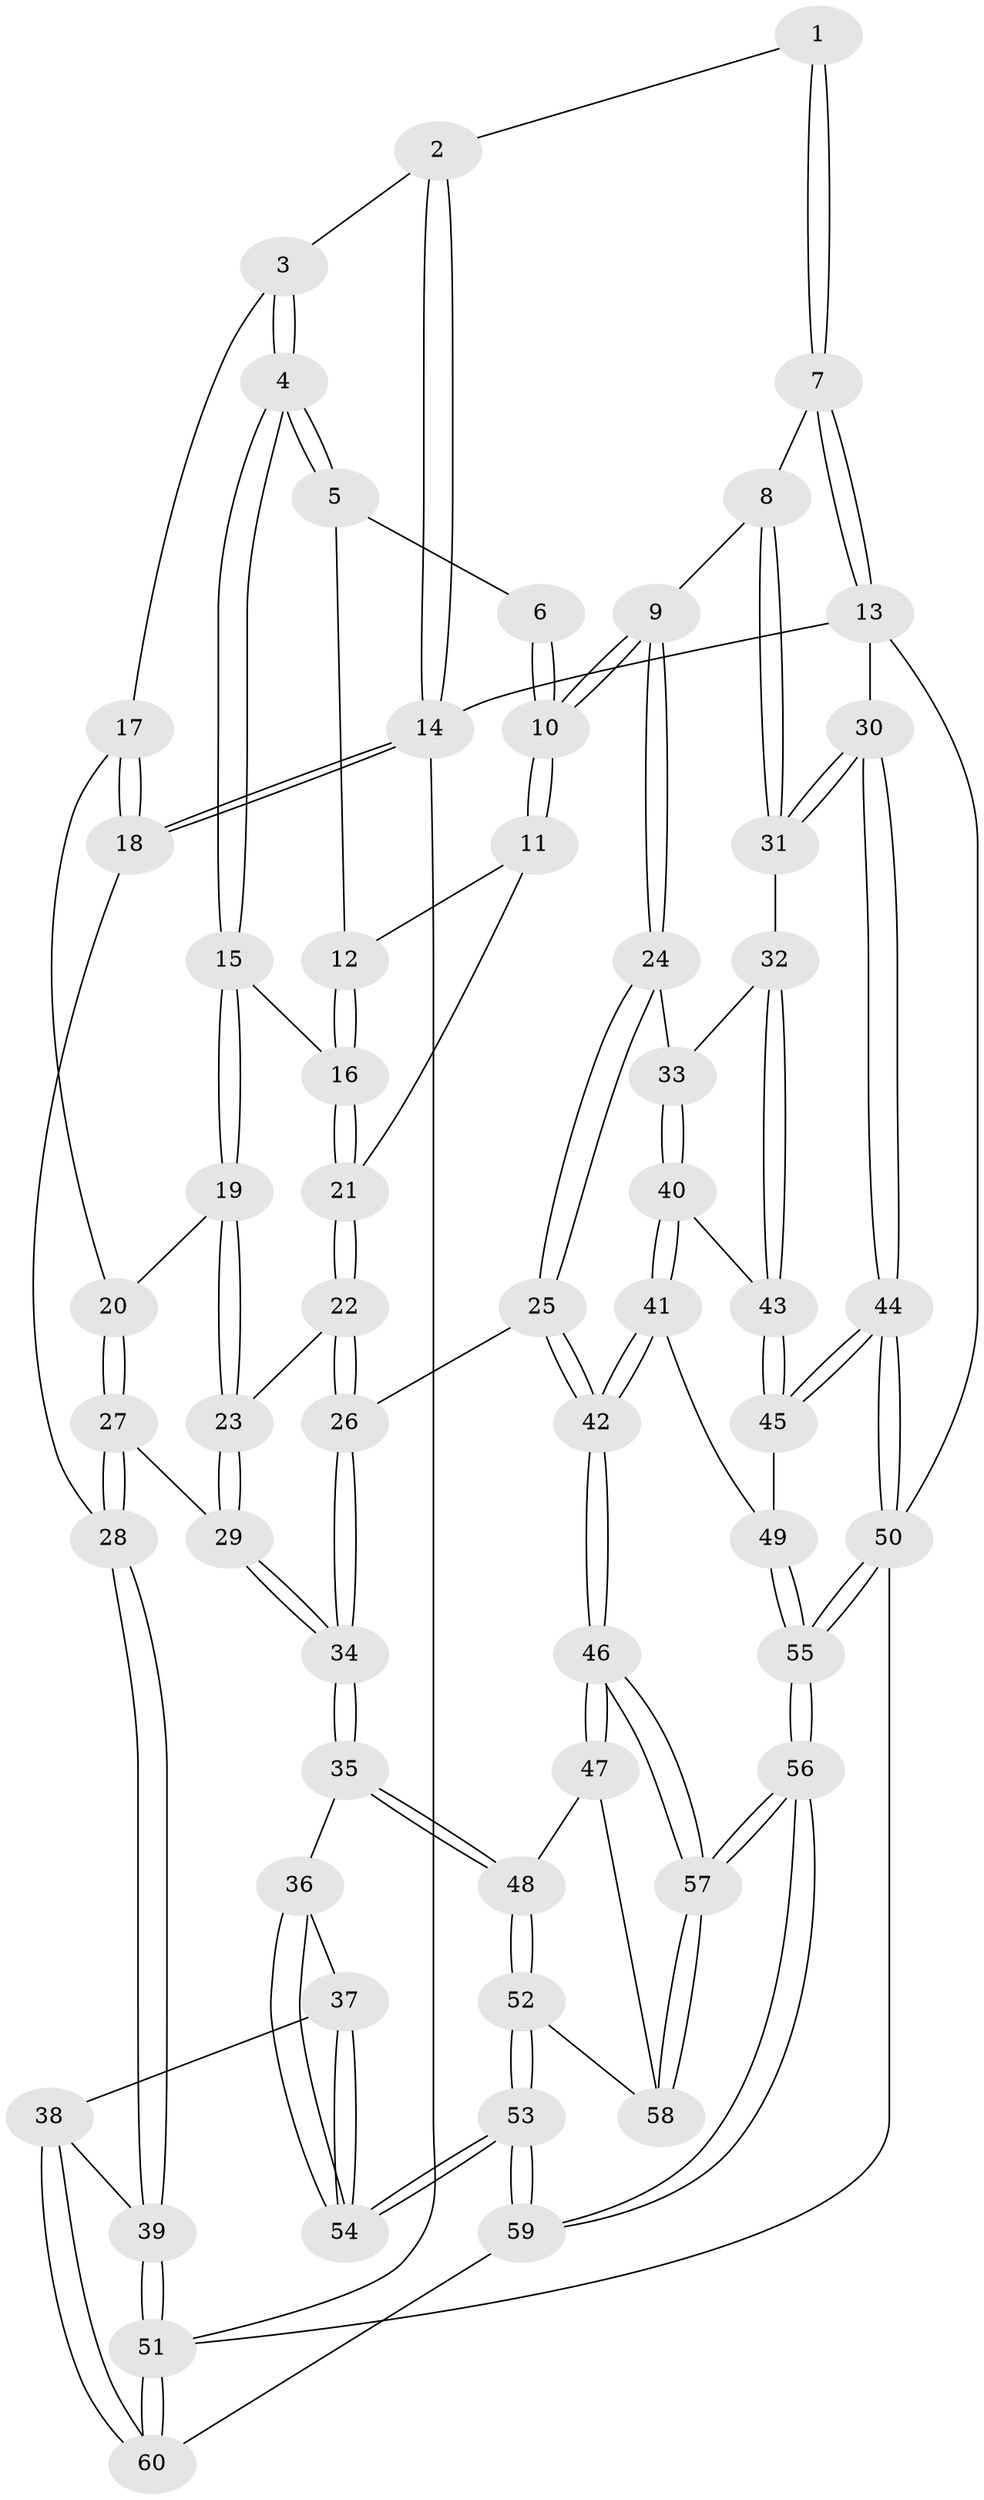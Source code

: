 // coarse degree distribution, {3: 0.16666666666666666, 4: 0.3611111111111111, 5: 0.3611111111111111, 2: 0.027777777777777776, 6: 0.05555555555555555, 7: 0.027777777777777776}
// Generated by graph-tools (version 1.1) at 2025/24/03/03/25 07:24:31]
// undirected, 60 vertices, 147 edges
graph export_dot {
graph [start="1"]
  node [color=gray90,style=filled];
  1 [pos="+0.6638040513044454+0"];
  2 [pos="+0.1466155541319947+0"];
  3 [pos="+0.19597874743522345+0"];
  4 [pos="+0.2771591020676505+0.04949166526169902"];
  5 [pos="+0.5390038965477724+0.0258036974685461"];
  6 [pos="+0.6039966945720018+0"];
  7 [pos="+1+0"];
  8 [pos="+0.9667440462998534+0.0845389915081447"];
  9 [pos="+0.6736380791993701+0.30165226213787527"];
  10 [pos="+0.6581784908115192+0.28285261613637813"];
  11 [pos="+0.5477382994132205+0.19653497409493678"];
  12 [pos="+0.5246744038389414+0.07212739981645627"];
  13 [pos="+1+0"];
  14 [pos="+0+0"];
  15 [pos="+0.32571441674291995+0.14473969395909314"];
  16 [pos="+0.33371406430389455+0.1509226249079066"];
  17 [pos="+0.1260461014740478+0.09229844798346568"];
  18 [pos="+0+0.4434348703014903"];
  19 [pos="+0.20409453357650284+0.27461104294813893"];
  20 [pos="+0.18494409437465015+0.2815317299416308"];
  21 [pos="+0.3645305986614488+0.18962305974980104"];
  22 [pos="+0.39155594479269273+0.3795509505063116"];
  23 [pos="+0.34439669857270444+0.37398663283259204"];
  24 [pos="+0.6404181730283593+0.42555735484047286"];
  25 [pos="+0.5446543478120759+0.4879787999017732"];
  26 [pos="+0.49011861439258914+0.4908684411677064"];
  27 [pos="+0.03384391552084874+0.40512003097996296"];
  28 [pos="+0+0.4492879922769014"];
  29 [pos="+0.1296868358359608+0.41960104985898383"];
  30 [pos="+1+0.5191550352947507"];
  31 [pos="+0.9181191652451156+0.4947500924969264"];
  32 [pos="+0.8672227853395829+0.5158832679637536"];
  33 [pos="+0.7469811229035279+0.48009792764538406"];
  34 [pos="+0.3875934242089354+0.5773261750839689"];
  35 [pos="+0.34460712754428996+0.6389699113824392"];
  36 [pos="+0.32872053425439923+0.6489012543300996"];
  37 [pos="+0.0772345558655704+0.6862666332516472"];
  38 [pos="+0+0.6767941166471255"];
  39 [pos="+0+0.6344355895228089"];
  40 [pos="+0.7592753063573432+0.7025971356899189"];
  41 [pos="+0.7077836724722019+0.7497504740804614"];
  42 [pos="+0.6336544362584668+0.7523484038796615"];
  43 [pos="+0.885946442296452+0.6702547909127827"];
  44 [pos="+1+0.9511780087624844"];
  45 [pos="+0.9378029837200607+0.7408104530826932"];
  46 [pos="+0.6121899009798256+0.7921312723667954"];
  47 [pos="+0.5967047205740612+0.7957742773463279"];
  48 [pos="+0.4574105374290978+0.78467976131139"];
  49 [pos="+0.7897029614127563+0.8087974529720895"];
  50 [pos="+1+1"];
  51 [pos="+0+1"];
  52 [pos="+0.3876824234645361+0.9424544093227557"];
  53 [pos="+0.33519342679673+1"];
  54 [pos="+0.314578468606795+0.9315878201152079"];
  55 [pos="+0.8438546156602525+1"];
  56 [pos="+0.7349664620320954+1"];
  57 [pos="+0.6948700950663433+1"];
  58 [pos="+0.50475230344351+0.8859165297473655"];
  59 [pos="+0.3052828275731373+1"];
  60 [pos="+0.2894593939650902+1"];
  1 -- 2;
  1 -- 7;
  1 -- 7;
  2 -- 3;
  2 -- 14;
  2 -- 14;
  3 -- 4;
  3 -- 4;
  3 -- 17;
  4 -- 5;
  4 -- 5;
  4 -- 15;
  4 -- 15;
  5 -- 6;
  5 -- 12;
  6 -- 10;
  6 -- 10;
  7 -- 8;
  7 -- 13;
  7 -- 13;
  8 -- 9;
  8 -- 31;
  8 -- 31;
  9 -- 10;
  9 -- 10;
  9 -- 24;
  9 -- 24;
  10 -- 11;
  10 -- 11;
  11 -- 12;
  11 -- 21;
  12 -- 16;
  12 -- 16;
  13 -- 14;
  13 -- 30;
  13 -- 50;
  14 -- 18;
  14 -- 18;
  14 -- 51;
  15 -- 16;
  15 -- 19;
  15 -- 19;
  16 -- 21;
  16 -- 21;
  17 -- 18;
  17 -- 18;
  17 -- 20;
  18 -- 28;
  19 -- 20;
  19 -- 23;
  19 -- 23;
  20 -- 27;
  20 -- 27;
  21 -- 22;
  21 -- 22;
  22 -- 23;
  22 -- 26;
  22 -- 26;
  23 -- 29;
  23 -- 29;
  24 -- 25;
  24 -- 25;
  24 -- 33;
  25 -- 26;
  25 -- 42;
  25 -- 42;
  26 -- 34;
  26 -- 34;
  27 -- 28;
  27 -- 28;
  27 -- 29;
  28 -- 39;
  28 -- 39;
  29 -- 34;
  29 -- 34;
  30 -- 31;
  30 -- 31;
  30 -- 44;
  30 -- 44;
  31 -- 32;
  32 -- 33;
  32 -- 43;
  32 -- 43;
  33 -- 40;
  33 -- 40;
  34 -- 35;
  34 -- 35;
  35 -- 36;
  35 -- 48;
  35 -- 48;
  36 -- 37;
  36 -- 54;
  36 -- 54;
  37 -- 38;
  37 -- 54;
  37 -- 54;
  38 -- 39;
  38 -- 60;
  38 -- 60;
  39 -- 51;
  39 -- 51;
  40 -- 41;
  40 -- 41;
  40 -- 43;
  41 -- 42;
  41 -- 42;
  41 -- 49;
  42 -- 46;
  42 -- 46;
  43 -- 45;
  43 -- 45;
  44 -- 45;
  44 -- 45;
  44 -- 50;
  44 -- 50;
  45 -- 49;
  46 -- 47;
  46 -- 47;
  46 -- 57;
  46 -- 57;
  47 -- 48;
  47 -- 58;
  48 -- 52;
  48 -- 52;
  49 -- 55;
  49 -- 55;
  50 -- 55;
  50 -- 55;
  50 -- 51;
  51 -- 60;
  51 -- 60;
  52 -- 53;
  52 -- 53;
  52 -- 58;
  53 -- 54;
  53 -- 54;
  53 -- 59;
  53 -- 59;
  55 -- 56;
  55 -- 56;
  56 -- 57;
  56 -- 57;
  56 -- 59;
  56 -- 59;
  57 -- 58;
  57 -- 58;
  59 -- 60;
}
